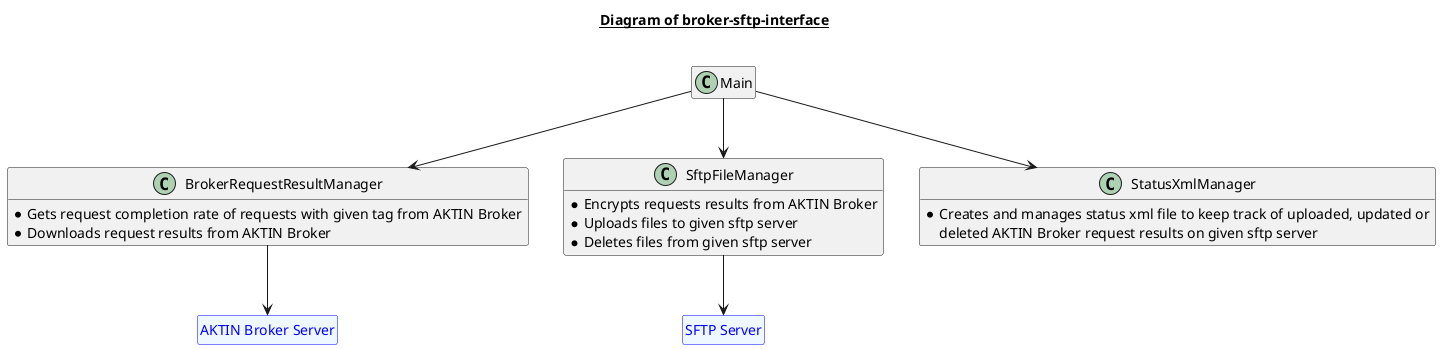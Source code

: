 @startuml
hide methods

title __Diagram of broker-sftp-interface__\n

class "AKTIN Broker Server" as broker
hide broker members
hide broker circle
class broker #aliceblue;line:blue;text:blue

class "SFTP Server" as sftp
hide sftp members
hide sftp circle
class sftp #aliceblue;line:blue;text:blue

class BrokerRequestResultManager {
* Gets request completion rate of requests with given tag from AKTIN Broker
* Downloads request results from AKTIN Broker
}

class SftpFileManager {
* Encrypts requests results from AKTIN Broker
* Uploads files to given sftp server
* Deletes files from given sftp server
}

class StatusXmlManager {
* Creates and manages status xml file to keep track of uploaded, updated or
deleted AKTIN Broker request results on given sftp server
}

class Main {}
hide Main members

Main --> BrokerRequestResultManager
BrokerRequestResultManager --> broker

Main --> SftpFileManager
SftpFileManager --> sftp

Main --> StatusXmlManager

@enduml